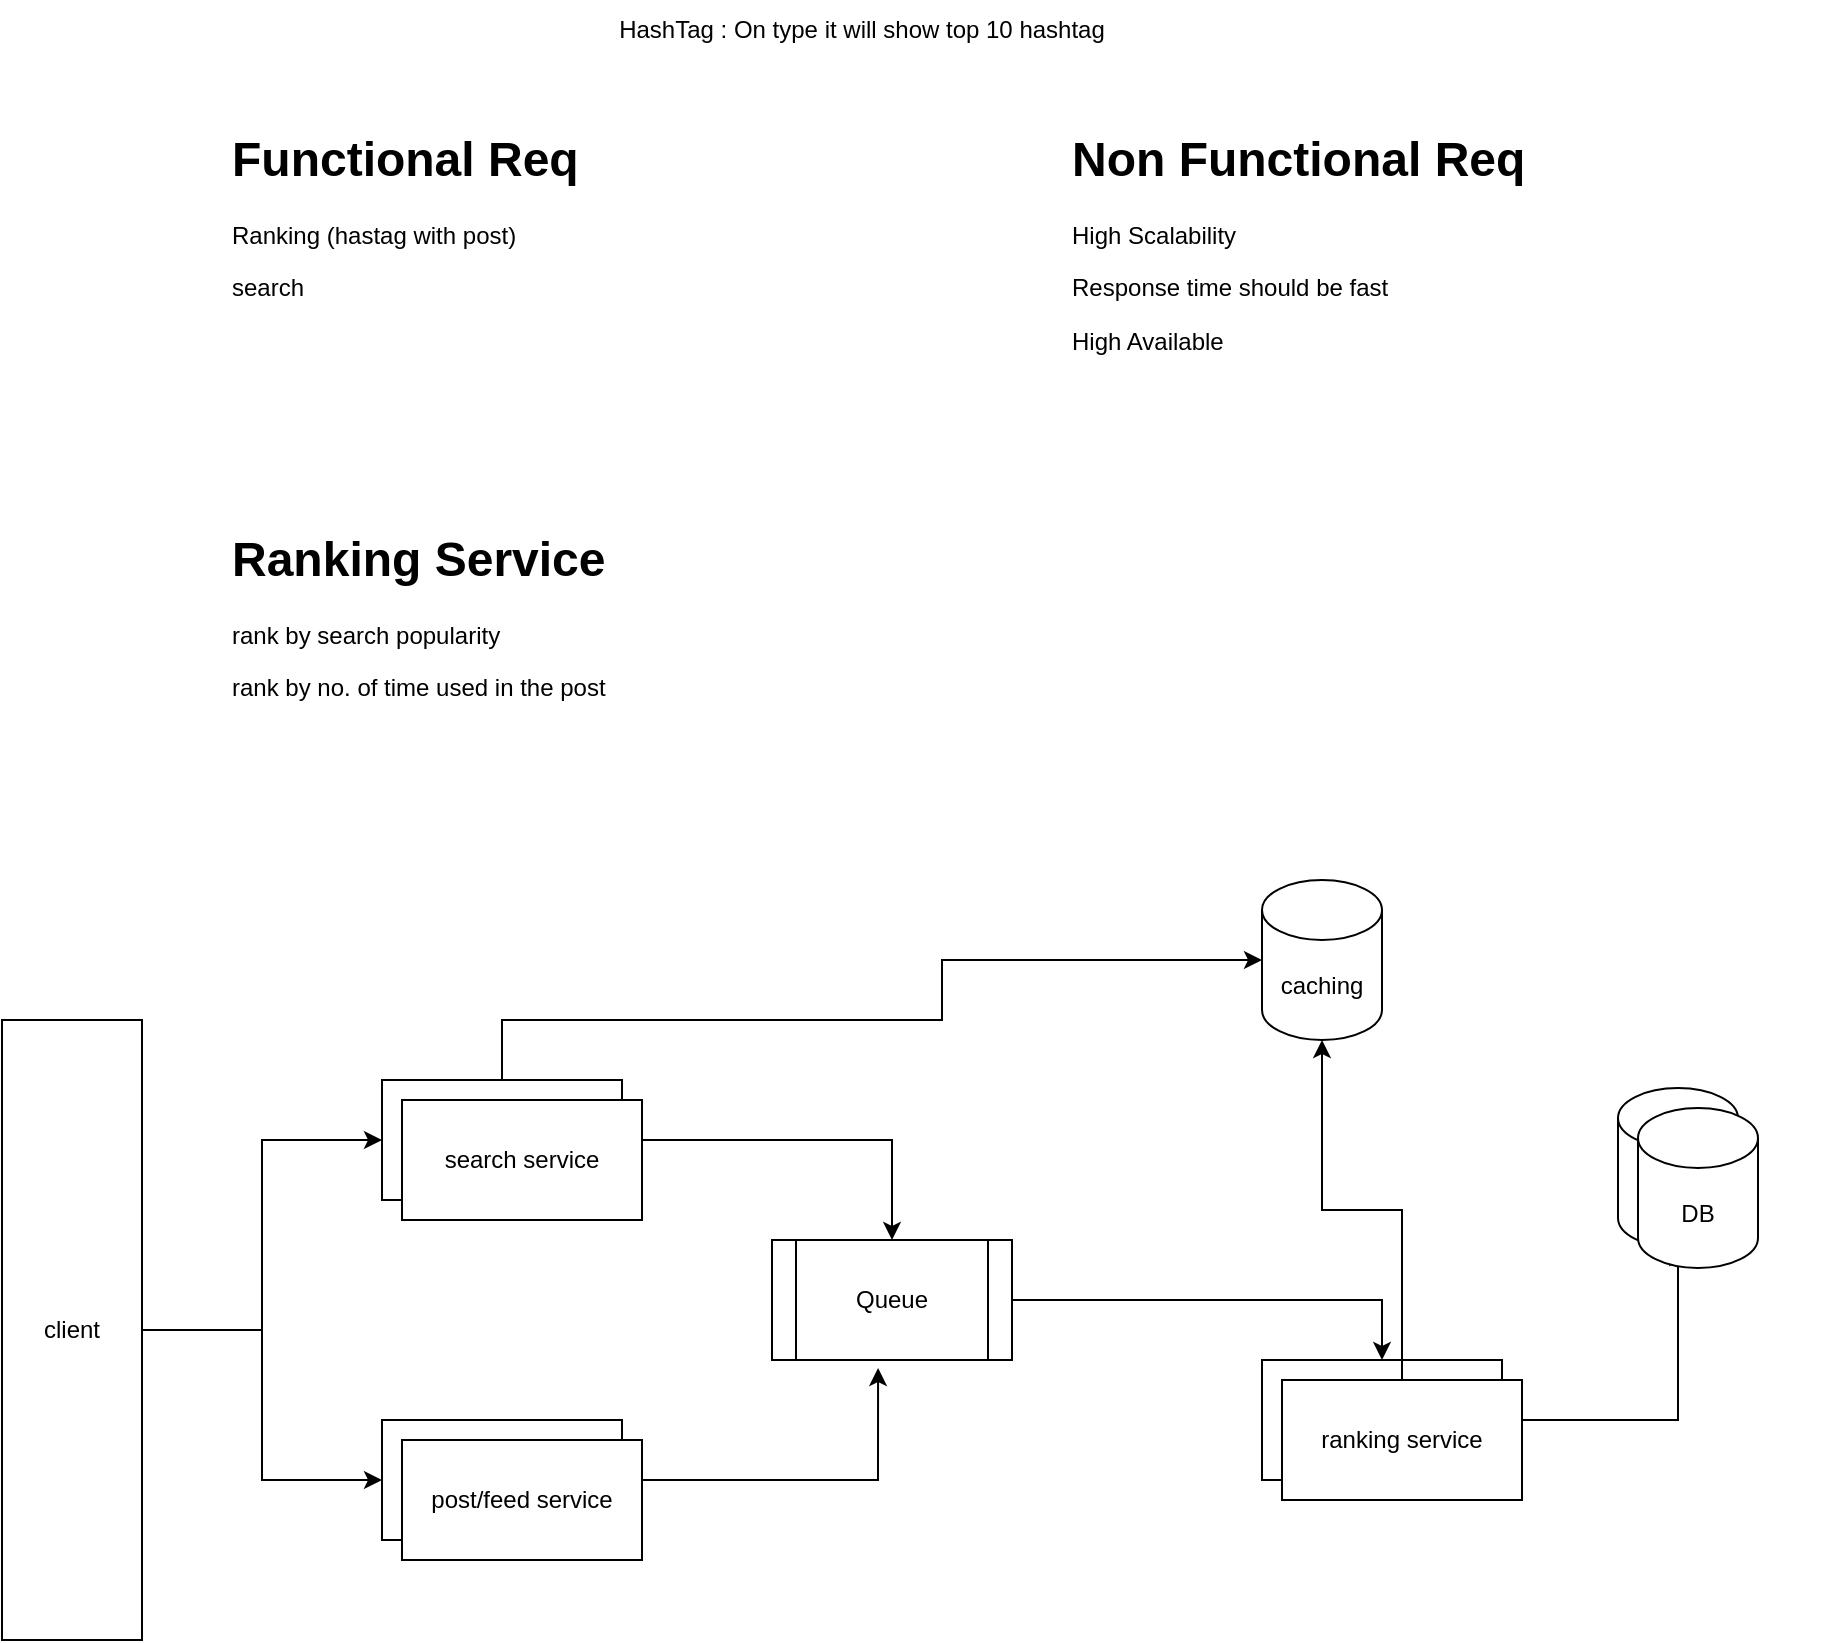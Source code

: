 <mxfile version="20.7.4" type="github">
  <diagram id="ys4odObwzDAHy8VMdUOo" name="Page-1">
    <mxGraphModel dx="2396" dy="737" grid="1" gridSize="10" guides="1" tooltips="1" connect="1" arrows="1" fold="1" page="1" pageScale="1" pageWidth="850" pageHeight="1100" math="0" shadow="0">
      <root>
        <mxCell id="0" />
        <mxCell id="1" parent="0" />
        <mxCell id="En8i3I4KKlfc4BLb1K63-1" value="HashTag : On type it will show top 10 hashtag" style="text;html=1;strokeColor=none;fillColor=none;align=center;verticalAlign=middle;whiteSpace=wrap;rounded=0;" vertex="1" parent="1">
          <mxGeometry x="170" y="10" width="360" height="30" as="geometry" />
        </mxCell>
        <mxCell id="En8i3I4KKlfc4BLb1K63-2" value="&lt;h1&gt;Functional Req&lt;/h1&gt;&lt;p&gt;Ranking (hastag with post)&lt;/p&gt;&lt;p&gt;search&lt;/p&gt;&lt;p&gt;&lt;br&gt;&lt;/p&gt;" style="text;html=1;strokeColor=none;fillColor=none;spacing=5;spacingTop=-20;whiteSpace=wrap;overflow=hidden;rounded=0;" vertex="1" parent="1">
          <mxGeometry x="30" y="70" width="380" height="150" as="geometry" />
        </mxCell>
        <mxCell id="En8i3I4KKlfc4BLb1K63-3" value="&lt;h1&gt;Non Functional Req&lt;/h1&gt;&lt;p&gt;High Scalability&lt;/p&gt;&lt;p&gt;Response time should be fast&lt;/p&gt;&lt;p&gt;High Available&lt;/p&gt;" style="text;html=1;strokeColor=none;fillColor=none;spacing=5;spacingTop=-20;whiteSpace=wrap;overflow=hidden;rounded=0;" vertex="1" parent="1">
          <mxGeometry x="450" y="70" width="380" height="170" as="geometry" />
        </mxCell>
        <mxCell id="En8i3I4KKlfc4BLb1K63-4" value="&lt;h1&gt;Ranking Service&lt;/h1&gt;&lt;p&gt;rank by search popularity&lt;/p&gt;&lt;p&gt;rank by no. of time used in the post&lt;/p&gt;" style="text;html=1;strokeColor=none;fillColor=none;spacing=5;spacingTop=-20;whiteSpace=wrap;overflow=hidden;rounded=0;" vertex="1" parent="1">
          <mxGeometry x="30" y="270" width="240" height="120" as="geometry" />
        </mxCell>
        <mxCell id="En8i3I4KKlfc4BLb1K63-16" style="edgeStyle=orthogonalEdgeStyle;rounded=0;orthogonalLoop=1;jettySize=auto;html=1;entryX=0.5;entryY=1;entryDx=0;entryDy=0;entryPerimeter=0;" edge="1" parent="1" source="En8i3I4KKlfc4BLb1K63-5" target="En8i3I4KKlfc4BLb1K63-15">
          <mxGeometry relative="1" as="geometry" />
        </mxCell>
        <mxCell id="En8i3I4KKlfc4BLb1K63-5" value="ranking service" style="rounded=0;whiteSpace=wrap;html=1;" vertex="1" parent="1">
          <mxGeometry x="550" y="690" width="120" height="60" as="geometry" />
        </mxCell>
        <mxCell id="En8i3I4KKlfc4BLb1K63-13" style="edgeStyle=orthogonalEdgeStyle;rounded=0;orthogonalLoop=1;jettySize=auto;html=1;entryX=0.5;entryY=0;entryDx=0;entryDy=0;" edge="1" parent="1" source="En8i3I4KKlfc4BLb1K63-6" target="En8i3I4KKlfc4BLb1K63-11">
          <mxGeometry relative="1" as="geometry" />
        </mxCell>
        <mxCell id="En8i3I4KKlfc4BLb1K63-22" style="edgeStyle=orthogonalEdgeStyle;rounded=0;orthogonalLoop=1;jettySize=auto;html=1;entryX=0;entryY=0.5;entryDx=0;entryDy=0;entryPerimeter=0;" edge="1" parent="1" source="En8i3I4KKlfc4BLb1K63-6" target="En8i3I4KKlfc4BLb1K63-23">
          <mxGeometry relative="1" as="geometry">
            <mxPoint x="580" y="490" as="targetPoint" />
            <Array as="points">
              <mxPoint x="170" y="520" />
              <mxPoint x="390" y="520" />
              <mxPoint x="390" y="490" />
            </Array>
          </mxGeometry>
        </mxCell>
        <mxCell id="En8i3I4KKlfc4BLb1K63-6" value="search service" style="rounded=0;whiteSpace=wrap;html=1;" vertex="1" parent="1">
          <mxGeometry x="110" y="550" width="120" height="60" as="geometry" />
        </mxCell>
        <mxCell id="En8i3I4KKlfc4BLb1K63-12" style="edgeStyle=orthogonalEdgeStyle;rounded=0;orthogonalLoop=1;jettySize=auto;html=1;entryX=0.442;entryY=1.067;entryDx=0;entryDy=0;entryPerimeter=0;" edge="1" parent="1" source="En8i3I4KKlfc4BLb1K63-7" target="En8i3I4KKlfc4BLb1K63-11">
          <mxGeometry relative="1" as="geometry" />
        </mxCell>
        <mxCell id="En8i3I4KKlfc4BLb1K63-7" value="post/feed service" style="rounded=0;whiteSpace=wrap;html=1;" vertex="1" parent="1">
          <mxGeometry x="110" y="720" width="120" height="60" as="geometry" />
        </mxCell>
        <mxCell id="En8i3I4KKlfc4BLb1K63-9" style="edgeStyle=orthogonalEdgeStyle;rounded=0;orthogonalLoop=1;jettySize=auto;html=1;" edge="1" parent="1" source="En8i3I4KKlfc4BLb1K63-8" target="En8i3I4KKlfc4BLb1K63-6">
          <mxGeometry relative="1" as="geometry" />
        </mxCell>
        <mxCell id="En8i3I4KKlfc4BLb1K63-10" style="edgeStyle=orthogonalEdgeStyle;rounded=0;orthogonalLoop=1;jettySize=auto;html=1;entryX=0;entryY=0.5;entryDx=0;entryDy=0;" edge="1" parent="1" source="En8i3I4KKlfc4BLb1K63-8" target="En8i3I4KKlfc4BLb1K63-7">
          <mxGeometry relative="1" as="geometry" />
        </mxCell>
        <mxCell id="En8i3I4KKlfc4BLb1K63-8" value="client" style="rounded=0;whiteSpace=wrap;html=1;" vertex="1" parent="1">
          <mxGeometry x="-80" y="520" width="70" height="310" as="geometry" />
        </mxCell>
        <mxCell id="En8i3I4KKlfc4BLb1K63-14" style="edgeStyle=orthogonalEdgeStyle;rounded=0;orthogonalLoop=1;jettySize=auto;html=1;entryX=0.5;entryY=0;entryDx=0;entryDy=0;" edge="1" parent="1" source="En8i3I4KKlfc4BLb1K63-11" target="En8i3I4KKlfc4BLb1K63-5">
          <mxGeometry relative="1" as="geometry" />
        </mxCell>
        <mxCell id="En8i3I4KKlfc4BLb1K63-11" value="Queue" style="shape=process;whiteSpace=wrap;html=1;backgroundOutline=1;" vertex="1" parent="1">
          <mxGeometry x="305" y="630" width="120" height="60" as="geometry" />
        </mxCell>
        <mxCell id="En8i3I4KKlfc4BLb1K63-15" value="DB" style="shape=cylinder3;whiteSpace=wrap;html=1;boundedLbl=1;backgroundOutline=1;size=15;" vertex="1" parent="1">
          <mxGeometry x="728" y="554" width="60" height="80" as="geometry" />
        </mxCell>
        <mxCell id="En8i3I4KKlfc4BLb1K63-17" value="search service" style="rounded=0;whiteSpace=wrap;html=1;" vertex="1" parent="1">
          <mxGeometry x="120" y="560" width="120" height="60" as="geometry" />
        </mxCell>
        <mxCell id="En8i3I4KKlfc4BLb1K63-18" value="post/feed service" style="rounded=0;whiteSpace=wrap;html=1;" vertex="1" parent="1">
          <mxGeometry x="120" y="730" width="120" height="60" as="geometry" />
        </mxCell>
        <mxCell id="En8i3I4KKlfc4BLb1K63-19" value="DB" style="shape=cylinder3;whiteSpace=wrap;html=1;boundedLbl=1;backgroundOutline=1;size=15;" vertex="1" parent="1">
          <mxGeometry x="738" y="564" width="60" height="80" as="geometry" />
        </mxCell>
        <mxCell id="En8i3I4KKlfc4BLb1K63-24" style="edgeStyle=orthogonalEdgeStyle;rounded=0;orthogonalLoop=1;jettySize=auto;html=1;entryX=0.5;entryY=1;entryDx=0;entryDy=0;entryPerimeter=0;" edge="1" parent="1" source="En8i3I4KKlfc4BLb1K63-20" target="En8i3I4KKlfc4BLb1K63-23">
          <mxGeometry relative="1" as="geometry" />
        </mxCell>
        <mxCell id="En8i3I4KKlfc4BLb1K63-20" value="ranking service" style="rounded=0;whiteSpace=wrap;html=1;" vertex="1" parent="1">
          <mxGeometry x="560" y="700" width="120" height="60" as="geometry" />
        </mxCell>
        <mxCell id="En8i3I4KKlfc4BLb1K63-23" value="caching" style="shape=cylinder3;whiteSpace=wrap;html=1;boundedLbl=1;backgroundOutline=1;size=15;" vertex="1" parent="1">
          <mxGeometry x="550" y="450" width="60" height="80" as="geometry" />
        </mxCell>
      </root>
    </mxGraphModel>
  </diagram>
</mxfile>
